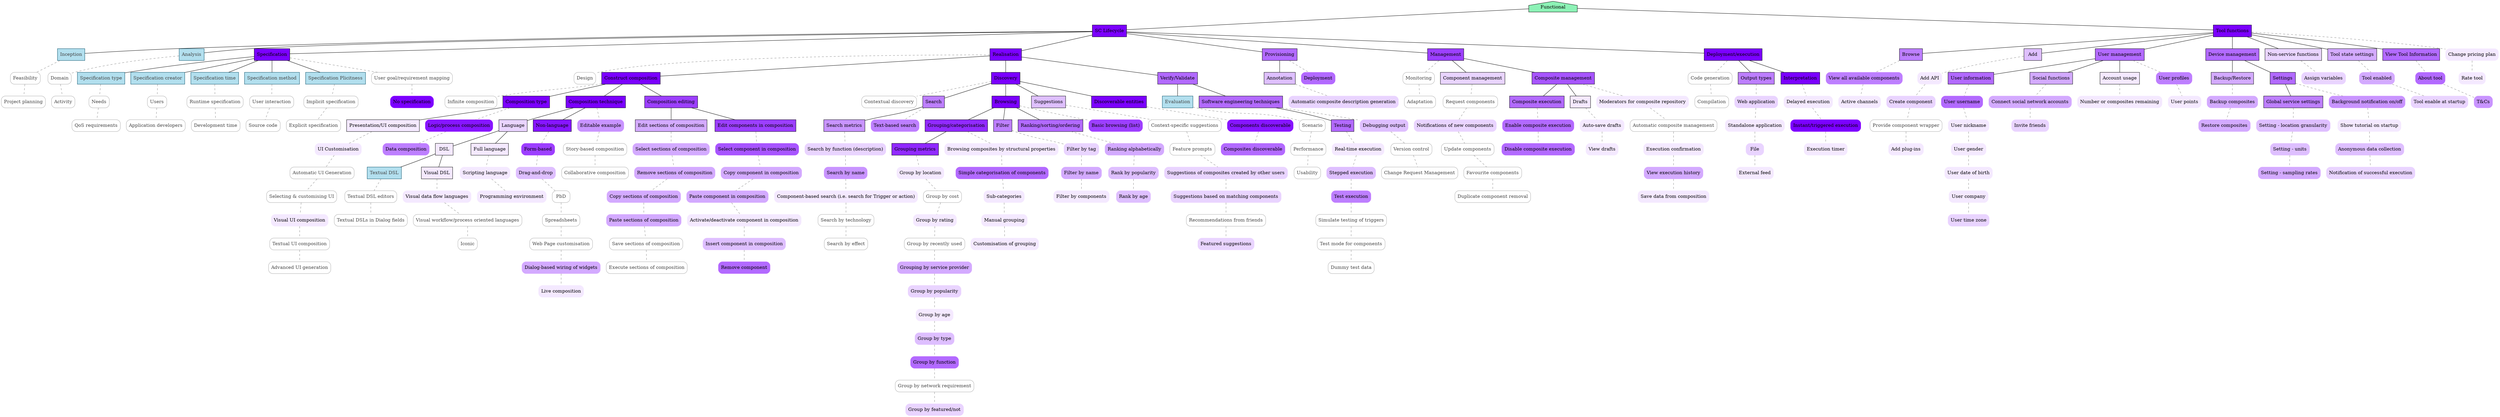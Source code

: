 digraph bob {node [color="047b35",fillcolor="#8df2b6",style=filled, shape=house];
"Functional"

node[shape=box,color="#004a63",fillcolor=lightblue2,style=filled,fontcolor="#444444"];
"Inception","Analysis","Specification type","Specification creator","Specification time","Specification method","Specification Plicitness","Textual DSL","Evaluation"

node [color="#aaaaaa", style="rounded,filled", shape=rect, fontcolor="#444444", fillcolor="#ffffff"];
"Feasibility","Project planning","Domain","Activity","Needs","QoS requirements","Users","Application developers","Runtime specification","Development time","User interaction","Source code","Implicit specification","Explicit specification","User goal/requirement mapping","Design","Automatic UI Generation","Selecting & customising UI","Textual UI composition","Advanced UI generation","Infinite composition","Textual DSL editors","Textual DSLs in Dialog fields","Visual workflow/process oriented languages","Iconic","Story-based composition","Collaborative composition","PbD","Spreadsheets","Web Page customisation","Save sections of composition","Execute sections of composition","Search by technology","Search by effect","Group by cost","Group by recently used","Group by network requirement","Context-specific suggestions","Feature prompts","Recommendations from friends","Contextual discovery","Scenario","Performance","Usability","Version control","Simulate testing of triggers","Test mode for components","Dummy test data","Change Request Management","Monitoring","Adaptation","Request components","Update components","Favourite components","Duplicate component removal","Automatic composite management","Code generation","Compilation","Provide component wrapper"
node[shape=box,color="#000000",fillcolor="#7b00ff",fontcolor="#000000",style=filled];
"SC Lifecycle"

node[shape=box,color="#000000",fillcolor="#7b00ff",fontcolor="#000000",style=filled];
"Specification"

node[shape=box,color="#000000",fillcolor="#7b00ff",fontcolor="#000000",style=filled];
"Realisation"

node[shape=box,color="#000000",fillcolor="#7b00ff",fontcolor="#000000",style=filled];
"Construct composition"

node[shape=box,color="#000000",fillcolor="#7b00ff",fontcolor="#000000",style=filled];
"Composition type"

node[shape=box,color="#000000",fillcolor="#f4e9ff",fontcolor="#000000",style=filled];
"Presentation/UI composition"

node[shape=box,color="#000000",fillcolor="#7b00ff",fontcolor="#000000",style=filled];
"Composition technique"

node[shape=box,color="#000000",fillcolor="#e9d4ff",fontcolor="#000000",style=filled];
"Language"

node[shape=box,color="#000000",fillcolor="#f4e9ff",fontcolor="#000000",style=filled];
"DSL"

node[shape=box,color="#000000",fillcolor="#f4e9ff",fontcolor="#000000",style=filled];
"Visual DSL"

node[shape=box,color="#000000",fillcolor="#f4e9ff",fontcolor="#000000",style=filled];
"Full language"

node[shape=box,color="#000000",fillcolor="#8615ff",fontcolor="#000000",style=filled];
"Non-language"

node[shape=box,color="#000000",fillcolor="#9c3fff",fontcolor="#000000",style=filled];
"Composition editing"

node[shape=box,color="#000000",fillcolor="#d3aaff",fontcolor="#000000",style=filled];
"Edit sections of composition"

node[shape=box,color="#000000",fillcolor="#9c3fff",fontcolor="#000000",style=filled];
"Edit components in composition"

node[shape=box,color="#000000",fillcolor="#7b00ff",fontcolor="#000000",style=filled];
"Discovery"

node[shape=box,color="#000000",fillcolor="#bd7fff",fontcolor="#000000",style=filled];
"Search"

node[shape=box,color="#000000",fillcolor="#c894ff",fontcolor="#000000",style=filled];
"Search metrics"

node[shape=box,color="#000000",fillcolor="#7b00ff",fontcolor="#000000",style=filled];
"Browsing"

node[shape=box,color="#000000",fillcolor="#912aff",fontcolor="#000000",style=filled];
"Grouping/categorisation"

node[shape=box,color="#000000",fillcolor="#912aff",fontcolor="#000000",style=filled];
"Grouping metrics"

node[shape=box,color="#000000",fillcolor="#bd7fff",fontcolor="#000000",style=filled];
"Filter"

node[shape=box,color="#000000",fillcolor="#b26aff",fontcolor="#000000",style=filled];
"Ranking/sorting/ordering"

node[shape=box,color="#000000",fillcolor="#debfff",fontcolor="#000000",style=filled];
"Suggestions"

node[shape=box,color="#000000",fillcolor="#7b00ff",fontcolor="#000000",style=filled];
"Discoverable entities"

node[shape=box,color="#000000",fillcolor="#b26aff",fontcolor="#000000",style=filled];
"Verify/Validate"

node[shape=box,color="#000000",fillcolor="#b26aff",fontcolor="#000000",style=filled];
"Software engineering techniques"

node[shape=box,color="#000000",fillcolor="#b26aff",fontcolor="#000000",style=filled];
"Testing"

node[shape=box,color="#000000",fillcolor="#b26aff",fontcolor="#000000",style=filled];
"Provisioning"

node[shape=box,color="#000000",fillcolor="#debfff",fontcolor="#000000",style=filled];
"Annotation"

node[shape=box,color="#000000",fillcolor="#9c3fff",fontcolor="#000000",style=filled];
"Management"

node[shape=box,color="#000000",fillcolor="#e9d4ff",fontcolor="#000000",style=filled];
"Component management"

node[shape=box,color="#000000",fillcolor="#a755ff",fontcolor="#000000",style=filled];
"Composite management"

node[shape=box,color="#000000",fillcolor="#b26aff",fontcolor="#000000",style=filled];
"Composite execution"

node[shape=box,color="#000000",fillcolor="#f4e9ff",fontcolor="#000000",style=filled];
"Drafts"

node[shape=box,color="#000000",fillcolor="#7b00ff",fontcolor="#000000",style=filled];
"Deployment/execution"

node[shape=box,color="#000000",fillcolor="#bd7fff",fontcolor="#000000",style=filled];
"Output types"

node[shape=box,color="#000000",fillcolor="#7b00ff",fontcolor="#000000",style=filled];
"Interpretation"

node[shape=box,color="#000000",fillcolor="#7b00ff",fontcolor="#000000",style=filled];
"Tool functions"

node[shape=box,color="#000000",fillcolor="#bd7fff",fontcolor="#000000",style=filled];
"Browse"

node[shape=box,color="#000000",fillcolor="#debfff",fontcolor="#000000",style=filled];
"Add"

node[shape=box,color="#000000",fillcolor="#b26aff",fontcolor="#000000",style=filled];
"User management"

node[shape=box,color="#000000",fillcolor="#b26aff",fontcolor="#000000",style=filled];
"User information"

node[shape=box,color="#000000",fillcolor="#d3aaff",fontcolor="#000000",style=filled];
"Social functions"

node[shape=box,color="#000000",fillcolor="#f4e9ff",fontcolor="#000000",style=filled];
"Account usage"

node[shape=box,color="#000000",fillcolor="#b26aff",fontcolor="#000000",style=filled];
"Device management"

node[shape=box,color="#000000",fillcolor="#d3aaff",fontcolor="#000000",style=filled];
"Backup/Restore"

node[shape=box,color="#000000",fillcolor="#b26aff",fontcolor="#000000",style=filled];
"Settings"

node[shape=box,color="#000000",fillcolor="#bd7fff",fontcolor="#000000",style=filled];
"Global service settings"

node[shape=box,color="#000000",fillcolor="#e9d4ff",fontcolor="#000000",style=filled];
"Non-service functions"

node[shape=box,color="#000000",fillcolor="#d3aaff",fontcolor="#000000",style=filled];
"Tool state settings"

node[shape=box,color="#000000",fillcolor="#b26aff",fontcolor="#000000",style=filled];
"View Tool Information"

node [color="#9400ff", style="rounded,filled", shape=rect, fontcolor="black", fillcolor="#7b00ff"];
"No specification"

node [color="#9d15ff", style="rounded,filled", shape=rect, fontcolor="black", fillcolor="#8615ff"];
"Logic/process composition"

node [color="#f6e9ff", style="rounded,filled", shape=rect, fontcolor="black", fillcolor="#f4e9ff"];
"UI Customisation"

node [color="#f6e9ff", style="rounded,filled", shape=rect, fontcolor="black", fillcolor="#f4e9ff"];
"Visual UI composition"

node [color="#c97fff", style="rounded,filled", shape=rect, fontcolor="black", fillcolor="#bd7fff"];
"Data composition"

node [color="#d294ff", style="rounded,filled", shape=rect, fontcolor="black", fillcolor="#c894ff"];
"Editable example"

node [color="#f6e9ff", style="rounded,filled", shape=rect, fontcolor="black", fillcolor="#f4e9ff"];
"Visual data flow languages"

node [color="#f6e9ff", style="rounded,filled", shape=rect, fontcolor="black", fillcolor="#f4e9ff"];
"Scripting language"

node [color="#f6e9ff", style="rounded,filled", shape=rect, fontcolor="black", fillcolor="#f4e9ff"];
"Programming environment"

node [color="#af3fff", style="rounded,filled", shape=rect, fontcolor="black", fillcolor="#9c3fff"];
"Form-based"

node [color="#e4bfff", style="rounded,filled", shape=rect, fontcolor="black", fillcolor="#debfff"];
"Drag-and-drop"

node [color="#dbaaff", style="rounded,filled", shape=rect, fontcolor="black", fillcolor="#d3aaff"];
"Dialog-based wiring of widgets"

node [color="#f6e9ff", style="rounded,filled", shape=rect, fontcolor="black", fillcolor="#f4e9ff"];
"Live composition"

node [color="#dbaaff", style="rounded,filled", shape=rect, fontcolor="black", fillcolor="#d3aaff"];
"Select sections of composition"

node [color="#dbaaff", style="rounded,filled", shape=rect, fontcolor="black", fillcolor="#d3aaff"];
"Remove sections of composition"

node [color="#dbaaff", style="rounded,filled", shape=rect, fontcolor="black", fillcolor="#d3aaff"];
"Copy sections of composition"

node [color="#dbaaff", style="rounded,filled", shape=rect, fontcolor="black", fillcolor="#d3aaff"];
"Paste sections of composition"

node [color="#b855ff", style="rounded,filled", shape=rect, fontcolor="black", fillcolor="#a755ff"];
"Select component in composition"

node [color="#dbaaff", style="rounded,filled", shape=rect, fontcolor="black", fillcolor="#d3aaff"];
"Copy component in composition"

node [color="#dbaaff", style="rounded,filled", shape=rect, fontcolor="black", fillcolor="#d3aaff"];
"Paste component in composition"

node [color="#f6e9ff", style="rounded,filled", shape=rect, fontcolor="black", fillcolor="#f4e9ff"];
"Activate/deactivate component in composition"

node [color="#e4bfff", style="rounded,filled", shape=rect, fontcolor="black", fillcolor="#debfff"];
"Insert component in composition"

node [color="#c16aff", style="rounded,filled", shape=rect, fontcolor="black", fillcolor="#b26aff"];
"Remove component"

node [color="#c97fff", style="rounded,filled", shape=rect, fontcolor="black", fillcolor="#bd7fff"];
"Text-based search"

node [color="#edd4ff", style="rounded,filled", shape=rect, fontcolor="black", fillcolor="#e9d4ff"];
"Search by function (description)"

node [color="#d294ff", style="rounded,filled", shape=rect, fontcolor="black", fillcolor="#c894ff"];
"Search by name"

node [color="#f6e9ff", style="rounded,filled", shape=rect, fontcolor="black", fillcolor="#f4e9ff"];
"Component-based search (i.e. search for Trigger or action)"

node [color="#f6e9ff", style="rounded,filled", shape=rect, fontcolor="black", fillcolor="#f4e9ff"];
"Browsing composites by structural properties"

node [color="#c16aff", style="rounded,filled", shape=rect, fontcolor="black", fillcolor="#b26aff"];
"Simple categorisation of components"

node [color="#f6e9ff", style="rounded,filled", shape=rect, fontcolor="black", fillcolor="#f4e9ff"];
"Sub-categories"

node [color="#f6e9ff", style="rounded,filled", shape=rect, fontcolor="black", fillcolor="#f4e9ff"];
"Manual grouping"

node [color="#f6e9ff", style="rounded,filled", shape=rect, fontcolor="black", fillcolor="#f4e9ff"];
"Customisation of grouping"

node [color="#f6e9ff", style="rounded,filled", shape=rect, fontcolor="black", fillcolor="#f4e9ff"];
"Group by location"

node [color="#f6e9ff", style="rounded,filled", shape=rect, fontcolor="black", fillcolor="#f4e9ff"];
"Group by rating"

node [color="#dbaaff", style="rounded,filled", shape=rect, fontcolor="black", fillcolor="#d3aaff"];
"Grouping by service provider"

node [color="#edd4ff", style="rounded,filled", shape=rect, fontcolor="black", fillcolor="#e9d4ff"];
"Group by popularity"

node [color="#f6e9ff", style="rounded,filled", shape=rect, fontcolor="black", fillcolor="#f4e9ff"];
"Group by age"

node [color="#e4bfff", style="rounded,filled", shape=rect, fontcolor="black", fillcolor="#debfff"];
"Group by type"

node [color="#c16aff", style="rounded,filled", shape=rect, fontcolor="black", fillcolor="#b26aff"];
"Group by function"

node [color="#edd4ff", style="rounded,filled", shape=rect, fontcolor="black", fillcolor="#e9d4ff"];
"Group by featured/not"

node [color="#edd4ff", style="rounded,filled", shape=rect, fontcolor="black", fillcolor="#e9d4ff"];
"Filter by tag"

node [color="#dbaaff", style="rounded,filled", shape=rect, fontcolor="black", fillcolor="#d3aaff"];
"Filter by name"

node [color="#f6e9ff", style="rounded,filled", shape=rect, fontcolor="black", fillcolor="#f4e9ff"];
"Filter by components"

node [color="#af3fff", style="rounded,filled", shape=rect, fontcolor="black", fillcolor="#9c3fff"];
"Basic browsing (list)"

node [color="#dbaaff", style="rounded,filled", shape=rect, fontcolor="black", fillcolor="#d3aaff"];
"Ranking alphabetically"

node [color="#e4bfff", style="rounded,filled", shape=rect, fontcolor="black", fillcolor="#debfff"];
"Rank by popularity"

node [color="#e4bfff", style="rounded,filled", shape=rect, fontcolor="black", fillcolor="#debfff"];
"Rank by age"

node [color="#edd4ff", style="rounded,filled", shape=rect, fontcolor="black", fillcolor="#e9d4ff"];
"Suggestions of composites created by other users"

node [color="#edd4ff", style="rounded,filled", shape=rect, fontcolor="black", fillcolor="#e9d4ff"];
"Suggestions based on matching components"

node [color="#edd4ff", style="rounded,filled", shape=rect, fontcolor="black", fillcolor="#e9d4ff"];
"Featured suggestions"

node [color="#9d15ff", style="rounded,filled", shape=rect, fontcolor="black", fillcolor="#8615ff"];
"Components discoverable"

node [color="#c16aff", style="rounded,filled", shape=rect, fontcolor="black", fillcolor="#b26aff"];
"Composites discoverable"

node [color="#e4bfff", style="rounded,filled", shape=rect, fontcolor="black", fillcolor="#debfff"];
"Debugging output"

node [color="#f6e9ff", style="rounded,filled", shape=rect, fontcolor="black", fillcolor="#f4e9ff"];
"Real-time execution"

node [color="#e4bfff", style="rounded,filled", shape=rect, fontcolor="black", fillcolor="#debfff"];
"Stepped execution"

node [color="#c97fff", style="rounded,filled", shape=rect, fontcolor="black", fillcolor="#bd7fff"];
"Test execution"

node [color="#edd4ff", style="rounded,filled", shape=rect, fontcolor="black", fillcolor="#e9d4ff"];
"Automatic composite description generation"

node [color="#c16aff", style="rounded,filled", shape=rect, fontcolor="black", fillcolor="#b26aff"];
"Deployment"

node [color="#edd4ff", style="rounded,filled", shape=rect, fontcolor="black", fillcolor="#e9d4ff"];
"Notifications of new components"

node [color="#f6e9ff", style="rounded,filled", shape=rect, fontcolor="black", fillcolor="#f4e9ff"];
"Moderators for composite repository"

node [color="#f6e9ff", style="rounded,filled", shape=rect, fontcolor="black", fillcolor="#f4e9ff"];
"Execution confirmation"

node [color="#c16aff", style="rounded,filled", shape=rect, fontcolor="black", fillcolor="#b26aff"];
"Enable composite execution"

node [color="#c16aff", style="rounded,filled", shape=rect, fontcolor="black", fillcolor="#b26aff"];
"Disable composite execution"

node [color="#dbaaff", style="rounded,filled", shape=rect, fontcolor="black", fillcolor="#d3aaff"];
"View execution history"

node [color="#f6e9ff", style="rounded,filled", shape=rect, fontcolor="black", fillcolor="#f4e9ff"];
"Save data from composition"

node [color="#f6e9ff", style="rounded,filled", shape=rect, fontcolor="black", fillcolor="#f4e9ff"];
"Auto-save drafts"

node [color="#f6e9ff", style="rounded,filled", shape=rect, fontcolor="black", fillcolor="#f4e9ff"];
"View drafts"

node [color="#edd4ff", style="rounded,filled", shape=rect, fontcolor="black", fillcolor="#e9d4ff"];
"Web application"

node [color="#f6e9ff", style="rounded,filled", shape=rect, fontcolor="black", fillcolor="#f4e9ff"];
"Standalone application"

node [color="#edd4ff", style="rounded,filled", shape=rect, fontcolor="black", fillcolor="#e9d4ff"];
"File"

node [color="#f6e9ff", style="rounded,filled", shape=rect, fontcolor="black", fillcolor="#f4e9ff"];
"External feed"

node [color="#f6e9ff", style="rounded,filled", shape=rect, fontcolor="black", fillcolor="#f4e9ff"];
"Delayed execution"

node [color="#9400ff", style="rounded,filled", shape=rect, fontcolor="black", fillcolor="#7b00ff"];
"Instant/triggered execution"

node [color="#f6e9ff", style="rounded,filled", shape=rect, fontcolor="black", fillcolor="#f4e9ff"];
"Execution timer"

node [color="#f6e9ff", style="rounded,filled", shape=rect, fontcolor="black", fillcolor="#f4e9ff"];
"Change pricing plan"

node [color="#c97fff", style="rounded,filled", shape=rect, fontcolor="black", fillcolor="#bd7fff"];
"View all available components"

node [color="#f6e9ff", style="rounded,filled", shape=rect, fontcolor="black", fillcolor="#f4e9ff"];
"Active channels"

node [color="#f6e9ff", style="rounded,filled", shape=rect, fontcolor="black", fillcolor="#f4e9ff"];
"Add API"

node [color="#edd4ff", style="rounded,filled", shape=rect, fontcolor="black", fillcolor="#e9d4ff"];
"Create component"

node [color="#f6e9ff", style="rounded,filled", shape=rect, fontcolor="black", fillcolor="#f4e9ff"];
"Add plug-ins"

node [color="#c97fff", style="rounded,filled", shape=rect, fontcolor="black", fillcolor="#bd7fff"];
"User profiles"

node [color="#c16aff", style="rounded,filled", shape=rect, fontcolor="black", fillcolor="#b26aff"];
"User username"

node [color="#f6e9ff", style="rounded,filled", shape=rect, fontcolor="black", fillcolor="#f4e9ff"];
"User nickname"

node [color="#f6e9ff", style="rounded,filled", shape=rect, fontcolor="black", fillcolor="#f4e9ff"];
"User gender"

node [color="#f6e9ff", style="rounded,filled", shape=rect, fontcolor="black", fillcolor="#f4e9ff"];
"User date of birth"

node [color="#f6e9ff", style="rounded,filled", shape=rect, fontcolor="black", fillcolor="#f4e9ff"];
"User company"

node [color="#edd4ff", style="rounded,filled", shape=rect, fontcolor="black", fillcolor="#e9d4ff"];
"User time zone"

node [color="#f6e9ff", style="rounded,filled", shape=rect, fontcolor="black", fillcolor="#f4e9ff"];
"User points"

node [color="#dbaaff", style="rounded,filled", shape=rect, fontcolor="black", fillcolor="#d3aaff"];
"Connect social network accounts"

node [color="#edd4ff", style="rounded,filled", shape=rect, fontcolor="black", fillcolor="#e9d4ff"];
"Invite friends"

node [color="#f6e9ff", style="rounded,filled", shape=rect, fontcolor="black", fillcolor="#f4e9ff"];
"Number or composites remaining"

node [color="#dbaaff", style="rounded,filled", shape=rect, fontcolor="black", fillcolor="#d3aaff"];
"Backup composites"

node [color="#dbaaff", style="rounded,filled", shape=rect, fontcolor="black", fillcolor="#d3aaff"];
"Restore composites"

node [color="#d294ff", style="rounded,filled", shape=rect, fontcolor="black", fillcolor="#c894ff"];
"Background notification on/off"

node [color="#e4bfff", style="rounded,filled", shape=rect, fontcolor="black", fillcolor="#debfff"];
"Setting - location granularity"

node [color="#e4bfff", style="rounded,filled", shape=rect, fontcolor="black", fillcolor="#debfff"];
"Setting - units"

node [color="#dbaaff", style="rounded,filled", shape=rect, fontcolor="black", fillcolor="#d3aaff"];
"Setting - sampling rates"

node [color="#f6e9ff", style="rounded,filled", shape=rect, fontcolor="black", fillcolor="#f4e9ff"];
"Show tutorial on startup"

node [color="#e4bfff", style="rounded,filled", shape=rect, fontcolor="black", fillcolor="#debfff"];
"Anonymous data collection"

node [color="#edd4ff", style="rounded,filled", shape=rect, fontcolor="black", fillcolor="#e9d4ff"];
"Notification of successful execution"

node [color="#edd4ff", style="rounded,filled", shape=rect, fontcolor="black", fillcolor="#e9d4ff"];
"Assign variables"

node [color="#dbaaff", style="rounded,filled", shape=rect, fontcolor="black", fillcolor="#d3aaff"];
"Tool enabled"

node [color="#edd4ff", style="rounded,filled", shape=rect, fontcolor="black", fillcolor="#e9d4ff"];
"Tool enable at startup"

node [color="#f6e9ff", style="rounded,filled", shape=rect, fontcolor="black", fillcolor="#f4e9ff"];
"Rate tool"

node [color="#c16aff", style="rounded,filled", shape=rect, fontcolor="black", fillcolor="#b26aff"];
"About tool"

node [color="#d294ff", style="rounded,filled", shape=rect, fontcolor="black", fillcolor="#c894ff"];
"T&Cs"




"Functional"->"SC Lifecycle" [arrowhead=none]
"Functional"->"Tool functions" [arrowhead=none]
"Functional" [arrowhead=none]
"SC Lifecycle"->"Inception" [arrowhead=none]
"SC Lifecycle"->"Analysis" [arrowhead=none]
"SC Lifecycle"->"Specification" [arrowhead=none]
"SC Lifecycle"->"Realisation" [arrowhead=none]
"SC Lifecycle"->"Provisioning" [arrowhead=none]
"SC Lifecycle"->"Management" [arrowhead=none]
"SC Lifecycle"->"Deployment/execution" [arrowhead=none]
"SC Lifecycle" [arrowhead=none]
"Inception" [arrowhead=none]
"Inception"->"Feasibility"->"Project planning" [arrowhead=none,color="#888888",style="dashed"]
"Analysis" [arrowhead=none]
"Analysis"->"Domain"->"Activity" [arrowhead=none,color="#888888",style="dashed"]
"Specification"->"Specification type" [arrowhead=none]
"Specification"->"Specification creator" [arrowhead=none]
"Specification"->"Specification time" [arrowhead=none]
"Specification"->"Specification method" [arrowhead=none]
"Specification"->"Specification Plicitness" [arrowhead=none]
"Specification" [arrowhead=none]
"Specification"->"User goal/requirement mapping"->"No specification" [arrowhead=none,color="#888888",style="dashed"]
"Specification type" [arrowhead=none]
"Specification type"->"Needs"->"QoS requirements" [arrowhead=none,color="#888888",style="dashed"]
"Specification creator" [arrowhead=none]
"Specification creator"->"Users"->"Application developers" [arrowhead=none,color="#888888",style="dashed"]
"Specification time" [arrowhead=none]
"Specification time"->"Runtime specification"->"Development time" [arrowhead=none,color="#888888",style="dashed"]
"Specification method" [arrowhead=none]
"Specification method"->"User interaction"->"Source code" [arrowhead=none,color="#888888",style="dashed"]
"Specification Plicitness" [arrowhead=none]
"Specification Plicitness"->"Implicit specification"->"Explicit specification" [arrowhead=none,color="#888888",style="dashed"]
"Realisation"->"Construct composition" [arrowhead=none]
"Realisation"->"Discovery" [arrowhead=none]
"Realisation"->"Verify/Validate" [arrowhead=none]
"Realisation" [arrowhead=none]
"Realisation"->"Design" [arrowhead=none,color="#888888",style="dashed"]
"Construct composition"->"Composition type" [arrowhead=none]
"Construct composition"->"Composition technique" [arrowhead=none]
"Construct composition"->"Composition editing" [arrowhead=none]
"Construct composition" [arrowhead=none]
"Construct composition"->"Infinite composition" [arrowhead=none,color="#888888",style="dashed"]
"Composition type"->"Presentation/UI composition" [arrowhead=none]
"Composition type" [arrowhead=none]
"Composition type"->"Logic/process composition"->"Data composition" [arrowhead=none,color="#888888",style="dashed"]
"Presentation/UI composition" [arrowhead=none]
"Presentation/UI composition"->"UI Customisation"->"Automatic UI Generation"->"Selecting & customising UI"->"Visual UI composition"->"Textual UI composition"->"Advanced UI generation" [arrowhead=none,color="#888888",style="dashed"]
"Composition technique"->"Language" [arrowhead=none]
"Composition technique"->"Non-language" [arrowhead=none]
"Composition technique" [arrowhead=none]
"Composition technique"->"Editable example"->"Story-based composition"->"Collaborative composition" [arrowhead=none,color="#888888",style="dashed"]
"Language"->"DSL" [arrowhead=none]
"Language"->"Full language" [arrowhead=none]
"Language" [arrowhead=none]
"DSL"->"Textual DSL" [arrowhead=none]
"DSL"->"Visual DSL" [arrowhead=none]
"DSL" [arrowhead=none]
"Textual DSL" [arrowhead=none]
"Textual DSL"->"Textual DSL editors"->"Textual DSLs in Dialog fields" [arrowhead=none,color="#888888",style="dashed"]
"Visual DSL" [arrowhead=none]
"Visual DSL"->"Visual data flow languages"->"Visual workflow/process oriented languages"->"Iconic" [arrowhead=none,color="#888888",style="dashed"]
"Full language" [arrowhead=none]
"Full language"->"Scripting language"->"Programming environment" [arrowhead=none,color="#888888",style="dashed"]
"Non-language" [arrowhead=none]
"Non-language"->"Form-based"->"Drag-and-drop"->"PbD"->"Spreadsheets"->"Web Page customisation"->"Dialog-based wiring of widgets"->"Live composition" [arrowhead=none,color="#888888",style="dashed"]
"Composition editing"->"Edit sections of composition" [arrowhead=none]
"Composition editing"->"Edit components in composition" [arrowhead=none]
"Composition editing" [arrowhead=none]
"Edit sections of composition" [arrowhead=none]
"Edit sections of composition"->"Select sections of composition"->"Remove sections of composition"->"Copy sections of composition"->"Paste sections of composition"->"Save sections of composition"->"Execute sections of composition" [arrowhead=none,color="#888888",style="dashed"]
"Edit components in composition" [arrowhead=none]
"Edit components in composition"->"Select component in composition"->"Copy component in composition"->"Paste component in composition"->"Activate/deactivate component in composition"->"Insert component in composition"->"Remove component" [arrowhead=none,color="#888888",style="dashed"]
"Discovery"->"Search" [arrowhead=none]
"Discovery"->"Browsing" [arrowhead=none]
"Discovery"->"Suggestions" [arrowhead=none]
"Discovery"->"Discoverable entities" [arrowhead=none]
"Discovery" [arrowhead=none]
"Discovery"->"Contextual discovery" [arrowhead=none,color="#888888",style="dashed"]
"Search"->"Search metrics" [arrowhead=none]
"Search" [arrowhead=none]
"Search"->"Text-based search" [arrowhead=none,color="#888888",style="dashed"]
"Search metrics" [arrowhead=none]
"Search metrics"->"Search by function (description)"->"Search by name"->"Component-based search (i.e. search for Trigger or action)"->"Search by technology"->"Search by effect" [arrowhead=none,color="#888888",style="dashed"]
"Browsing"->"Grouping/categorisation" [arrowhead=none]
"Browsing"->"Filter" [arrowhead=none]
"Browsing"->"Ranking/sorting/ordering" [arrowhead=none]
"Browsing" [arrowhead=none]
"Browsing"->"Basic browsing (list)" [arrowhead=none,color="#888888",style="dashed"]
"Grouping/categorisation"->"Grouping metrics" [arrowhead=none]
"Grouping/categorisation" [arrowhead=none]
"Grouping/categorisation"->"Browsing composites by structural properties"->"Simple categorisation of components"->"Sub-categories"->"Manual grouping"->"Customisation of grouping" [arrowhead=none,color="#888888",style="dashed"]
"Grouping metrics" [arrowhead=none]
"Grouping metrics"->"Group by location"->"Group by cost"->"Group by rating"->"Group by recently used"->"Grouping by service provider"->"Group by popularity"->"Group by age"->"Group by type"->"Group by function"->"Group by network requirement"->"Group by featured/not" [arrowhead=none,color="#888888",style="dashed"]
"Filter" [arrowhead=none]
"Filter"->"Filter by tag"->"Filter by name"->"Filter by components" [arrowhead=none,color="#888888",style="dashed"]
"Ranking/sorting/ordering" [arrowhead=none]
"Ranking/sorting/ordering"->"Ranking alphabetically"->"Rank by popularity"->"Rank by age" [arrowhead=none,color="#888888",style="dashed"]
"Suggestions" [arrowhead=none]
"Suggestions"->"Context-specific suggestions"->"Feature prompts"->"Suggestions of composites created by other users"->"Suggestions based on matching components"->"Recommendations from friends"->"Featured suggestions" [arrowhead=none,color="#888888",style="dashed"]
"Discoverable entities" [arrowhead=none]
"Discoverable entities"->"Components discoverable"->"Composites discoverable" [arrowhead=none,color="#888888",style="dashed"]
"Verify/Validate"->"Evaluation" [arrowhead=none]
"Verify/Validate"->"Software engineering techniques" [arrowhead=none]
"Verify/Validate" [arrowhead=none]
"Evaluation" [arrowhead=none]
"Evaluation"->"Scenario"->"Performance"->"Usability" [arrowhead=none,color="#888888",style="dashed"]
"Software engineering techniques"->"Testing" [arrowhead=none]
"Software engineering techniques" [arrowhead=none]
"Software engineering techniques"->"Debugging output"->"Version control"->"Change Request Management" [arrowhead=none,color="#888888",style="dashed"]
"Testing" [arrowhead=none]
"Testing"->"Real-time execution"->"Stepped execution"->"Test execution"->"Simulate testing of triggers"->"Test mode for components"->"Dummy test data" [arrowhead=none,color="#888888",style="dashed"]
"Provisioning"->"Annotation" [arrowhead=none]
"Provisioning" [arrowhead=none]
"Provisioning"->"Deployment" [arrowhead=none,color="#888888",style="dashed"]
"Annotation" [arrowhead=none]
"Annotation"->"Automatic composite description generation" [arrowhead=none,color="#888888",style="dashed"]
"Management"->"Component management" [arrowhead=none]
"Management"->"Composite management" [arrowhead=none]
"Management" [arrowhead=none]
"Management"->"Monitoring"->"Adaptation" [arrowhead=none,color="#888888",style="dashed"]
"Component management" [arrowhead=none]
"Component management"->"Request components"->"Notifications of new components"->"Update components"->"Favourite components"->"Duplicate component removal" [arrowhead=none,color="#888888",style="dashed"]
"Composite management"->"Composite execution" [arrowhead=none]
"Composite management"->"Drafts" [arrowhead=none]
"Composite management" [arrowhead=none]
"Composite management"->"Moderators for composite repository"->"Automatic composite management"->"Execution confirmation"->"View execution history"->"Save data from composition" [arrowhead=none,color="#888888",style="dashed"]
"Composite execution" [arrowhead=none]
"Composite execution"->"Enable composite execution"->"Disable composite execution" [arrowhead=none,color="#888888",style="dashed"]
"Drafts" [arrowhead=none]
"Drafts"->"Auto-save drafts"->"View drafts" [arrowhead=none,color="#888888",style="dashed"]
"Deployment/execution"->"Output types" [arrowhead=none]
"Deployment/execution"->"Interpretation" [arrowhead=none]
"Deployment/execution" [arrowhead=none]
"Deployment/execution"->"Code generation"->"Compilation" [arrowhead=none,color="#888888",style="dashed"]
"Output types" [arrowhead=none]
"Output types"->"Web application"->"Standalone application"->"File"->"External feed" [arrowhead=none,color="#888888",style="dashed"]
"Interpretation" [arrowhead=none]
"Interpretation"->"Delayed execution"->"Instant/triggered execution"->"Execution timer" [arrowhead=none,color="#888888",style="dashed"]
"Tool functions"->"Browse" [arrowhead=none]
"Tool functions"->"Add" [arrowhead=none]
"Tool functions"->"User management" [arrowhead=none]
"Tool functions"->"Device management" [arrowhead=none]
"Tool functions"->"Non-service functions" [arrowhead=none]
"Tool functions"->"Tool state settings" [arrowhead=none]
"Tool functions"->"View Tool Information" [arrowhead=none]
"Tool functions" [arrowhead=none]
"Tool functions"->"Change pricing plan"->"Rate tool" [arrowhead=none,color="#888888",style="dashed"]
"Browse" [arrowhead=none]
"Browse"->"View all available components"->"Active channels" [arrowhead=none,color="#888888",style="dashed"]
"Add" [arrowhead=none]
"Add"->"Add API"->"Create component"->"Provide component wrapper"->"Add plug-ins" [arrowhead=none,color="#888888",style="dashed"]
"User management"->"User information" [arrowhead=none]
"User management"->"Social functions" [arrowhead=none]
"User management"->"Account usage" [arrowhead=none]
"User management" [arrowhead=none]
"User management"->"User profiles"->"User points" [arrowhead=none,color="#888888",style="dashed"]
"User information" [arrowhead=none]
"User information"->"User username"->"User nickname"->"User gender"->"User date of birth"->"User company"->"User time zone" [arrowhead=none,color="#888888",style="dashed"]
"Social functions" [arrowhead=none]
"Social functions"->"Connect social network accounts"->"Invite friends" [arrowhead=none,color="#888888",style="dashed"]
"Account usage" [arrowhead=none]
"Account usage"->"Number or composites remaining" [arrowhead=none,color="#888888",style="dashed"]
"Device management"->"Backup/Restore" [arrowhead=none]
"Device management"->"Settings" [arrowhead=none]
"Device management" [arrowhead=none]
"Backup/Restore" [arrowhead=none]
"Backup/Restore"->"Backup composites"->"Restore composites" [arrowhead=none,color="#888888",style="dashed"]
"Settings"->"Global service settings" [arrowhead=none]
"Settings" [arrowhead=none]
"Settings"->"Background notification on/off"->"Show tutorial on startup"->"Anonymous data collection"->"Notification of successful execution" [arrowhead=none,color="#888888",style="dashed"]
"Global service settings" [arrowhead=none]
"Global service settings"->"Setting - location granularity"->"Setting - units"->"Setting - sampling rates" [arrowhead=none,color="#888888",style="dashed"]
"Non-service functions" [arrowhead=none]
"Non-service functions"->"Assign variables" [arrowhead=none,color="#888888",style="dashed"]
"Tool state settings" [arrowhead=none]
"Tool state settings"->"Tool enabled"->"Tool enable at startup" [arrowhead=none,color="#888888",style="dashed"]
"View Tool Information" [arrowhead=none]
"View Tool Information"->"About tool"->"T&Cs" [arrowhead=none,color="#888888",style="dashed"]}